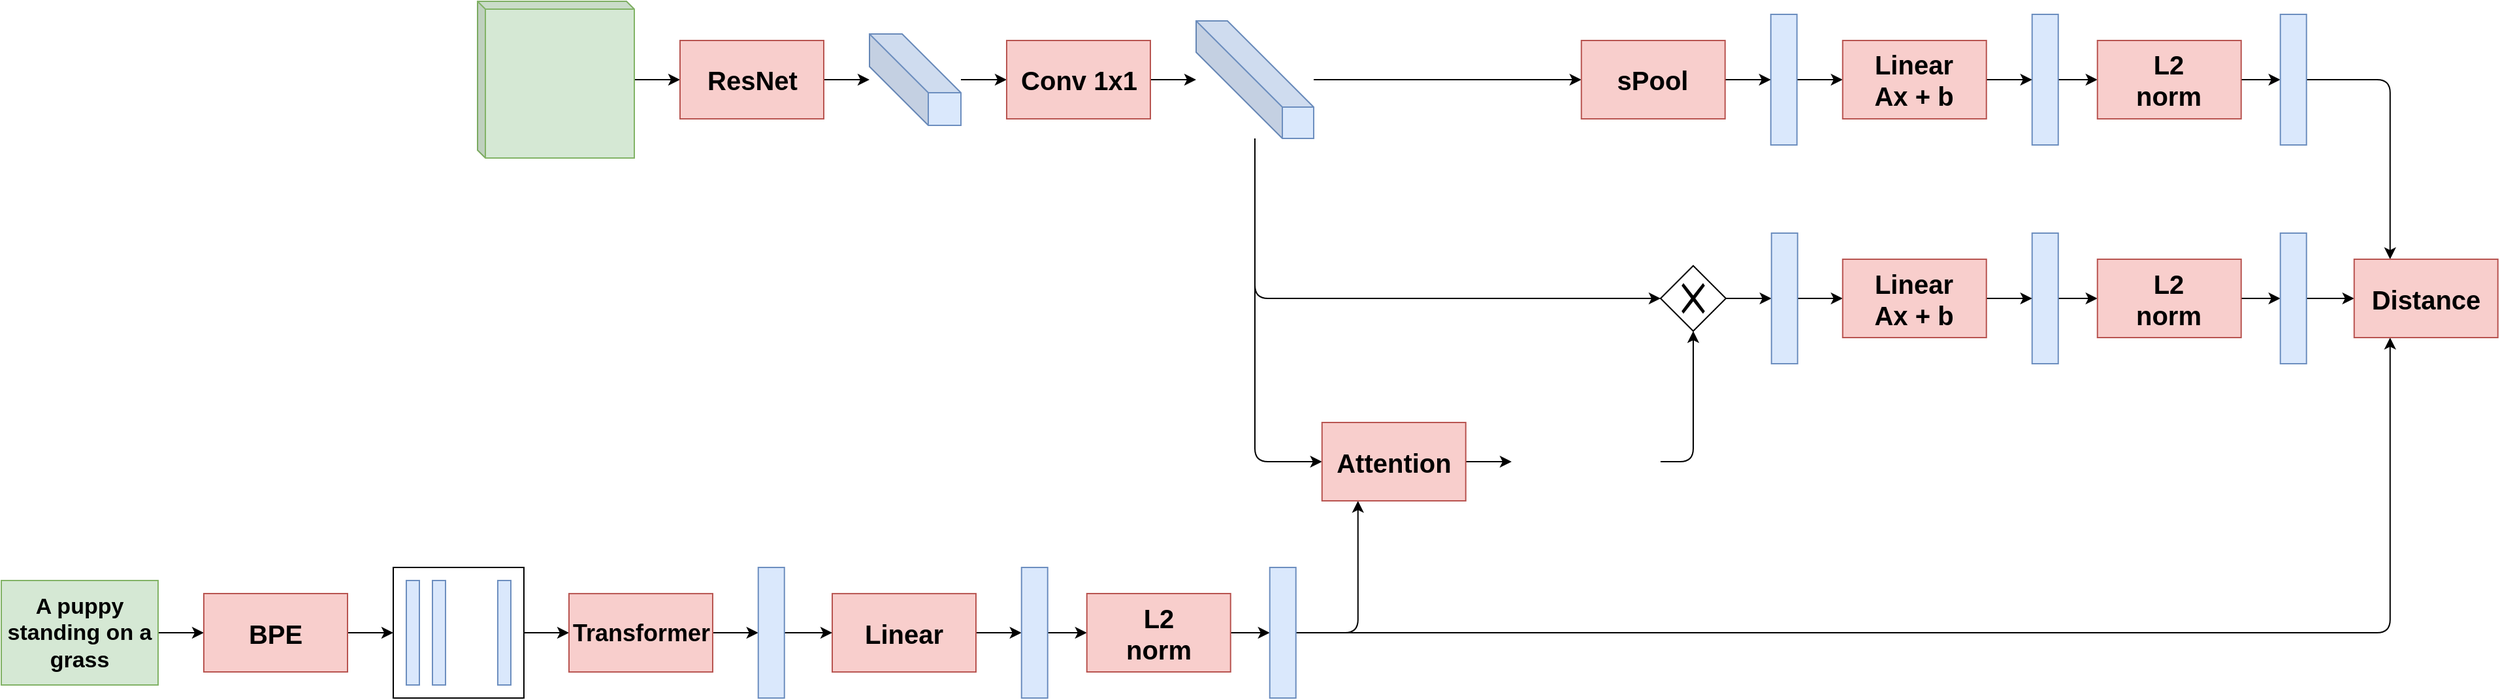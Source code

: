 <mxfile version="10.6.9" type="device"><diagram id="My0yS7nvg5RQ4vfI7Mg0" name="Page-1"><mxGraphModel dx="500" dy="727" grid="1" gridSize="10" guides="1" tooltips="1" connect="1" arrows="1" fold="1" page="1" pageScale="1" pageWidth="827" pageHeight="1169" math="0" shadow="0"><root><mxCell id="0"/><mxCell id="1" parent="0"/><mxCell id="Xkd2bTJ6Qc3yMtvvlikL-1" style="edgeStyle=orthogonalEdgeStyle;rounded=0;orthogonalLoop=1;jettySize=auto;html=1;exitX=1;exitY=0.5;exitDx=0;exitDy=0;entryX=0;entryY=0.5;entryDx=0;entryDy=0;" edge="1" parent="1" source="Xkd2bTJ6Qc3yMtvvlikL-2" target="Xkd2bTJ6Qc3yMtvvlikL-91"><mxGeometry relative="1" as="geometry"/></mxCell><mxCell id="Xkd2bTJ6Qc3yMtvvlikL-2" value="" style="rounded=0;whiteSpace=wrap;html=1;" vertex="1" parent="1"><mxGeometry x="1400" y="1227.5" width="100" height="100" as="geometry"/></mxCell><mxCell id="Xkd2bTJ6Qc3yMtvvlikL-3" style="edgeStyle=segmentEdgeStyle;html=1;exitX=1;exitY=0.5;exitDx=0;exitDy=0;entryX=0;entryY=0.5;entryDx=0;entryDy=0;" edge="1" parent="1" source="Xkd2bTJ6Qc3yMtvvlikL-4" target="Xkd2bTJ6Qc3yMtvvlikL-23"><mxGeometry relative="1" as="geometry"/></mxCell><mxCell id="Xkd2bTJ6Qc3yMtvvlikL-4" value="" style="rounded=0;whiteSpace=wrap;html=1;fillColor=#dae8fc;strokeColor=#6c8ebf;" vertex="1" parent="1"><mxGeometry x="2454.379" y="804" width="20" height="100" as="geometry"/></mxCell><mxCell id="Xkd2bTJ6Qc3yMtvvlikL-5" style="edgeStyle=segmentEdgeStyle;html=1;exitX=1;exitY=0.5;exitDx=0;exitDy=0;entryX=0;entryY=0.5;entryDx=0;entryDy=0;" edge="1" parent="1" source="Xkd2bTJ6Qc3yMtvvlikL-6" target="Xkd2bTJ6Qc3yMtvvlikL-38"><mxGeometry relative="1" as="geometry"/></mxCell><mxCell id="Xkd2bTJ6Qc3yMtvvlikL-6" value="&lt;span&gt;&lt;b&gt;&lt;font style=&quot;font-size: 17px&quot;&gt;A puppy standing on a grass&lt;/font&gt;&lt;/b&gt;&lt;/span&gt;&lt;br&gt;" style="rounded=0;whiteSpace=wrap;html=1;fillColor=#d5e8d4;strokeColor=#82b366;" vertex="1" parent="1"><mxGeometry x="1100" y="1237.5" width="120" height="80" as="geometry"/></mxCell><mxCell id="Xkd2bTJ6Qc3yMtvvlikL-7" style="edgeStyle=segmentEdgeStyle;html=1;exitX=1;exitY=0.5;exitDx=0;exitDy=0;" edge="1" parent="1" source="Xkd2bTJ6Qc3yMtvvlikL-9" target="Xkd2bTJ6Qc3yMtvvlikL-11"><mxGeometry relative="1" as="geometry"/></mxCell><mxCell id="Xkd2bTJ6Qc3yMtvvlikL-8" style="edgeStyle=segmentEdgeStyle;html=1;entryX=0;entryY=0.5;entryDx=0;entryDy=0;" edge="1" parent="1" source="Xkd2bTJ6Qc3yMtvvlikL-10" target="Xkd2bTJ6Qc3yMtvvlikL-9"><mxGeometry relative="1" as="geometry"/></mxCell><mxCell id="Xkd2bTJ6Qc3yMtvvlikL-9" value="&lt;b&gt;&lt;font style=&quot;font-size: 20px&quot;&gt;ResNet&lt;br&gt;&lt;/font&gt;&lt;/b&gt;" style="rounded=0;whiteSpace=wrap;html=1;fillColor=#f8cecc;strokeColor=#b85450;" vertex="1" parent="1"><mxGeometry x="1619.5" y="824" width="110" height="60" as="geometry"/></mxCell><mxCell id="Xkd2bTJ6Qc3yMtvvlikL-10" value="" style="shape=cube;whiteSpace=wrap;html=1;boundedLbl=1;backgroundOutline=1;darkOpacity=0.05;darkOpacity2=0.1;size=6;fillColor=#d5e8d4;strokeColor=#82b366;" vertex="1" parent="1"><mxGeometry x="1464.5" y="794" width="120" height="120" as="geometry"/></mxCell><mxCell id="Xkd2bTJ6Qc3yMtvvlikL-11" value="" style="shape=cube;whiteSpace=wrap;html=1;boundedLbl=1;backgroundOutline=1;darkOpacity=0.05;darkOpacity2=0.1;size=45;fillColor=#dae8fc;strokeColor=#6c8ebf;" vertex="1" parent="1"><mxGeometry x="1764.5" y="819" width="70" height="70" as="geometry"/></mxCell><mxCell id="Xkd2bTJ6Qc3yMtvvlikL-12" value="" style="shape=image;verticalLabelPosition=bottom;labelBackgroundColor=#ffffff;verticalAlign=top;aspect=fixed;imageAspect=0;image=https://encrypted-tbn0.gstatic.com/images?q=tbn:ANd9GcTP7Wd08iVYkOO-hhVZWVUm-8mzEVAFazYbdfaNAal0LT6DmfqvnQ;" vertex="1" parent="1"><mxGeometry x="1470.5" y="800" width="114" height="114" as="geometry"/></mxCell><mxCell id="Xkd2bTJ6Qc3yMtvvlikL-13" style="edgeStyle=segmentEdgeStyle;html=1;entryX=0;entryY=0.5;entryDx=0;entryDy=0;" edge="1" parent="1" source="Xkd2bTJ6Qc3yMtvvlikL-11" target="Xkd2bTJ6Qc3yMtvvlikL-15"><mxGeometry relative="1" as="geometry"/></mxCell><mxCell id="Xkd2bTJ6Qc3yMtvvlikL-14" style="edgeStyle=segmentEdgeStyle;html=1;exitX=1;exitY=0.5;exitDx=0;exitDy=0;" edge="1" parent="1" source="Xkd2bTJ6Qc3yMtvvlikL-15" target="Xkd2bTJ6Qc3yMtvvlikL-16"><mxGeometry relative="1" as="geometry"/></mxCell><mxCell id="Xkd2bTJ6Qc3yMtvvlikL-15" value="&lt;b&gt;&lt;font style=&quot;font-size: 20px&quot;&gt;Conv 1x1&lt;br&gt;&lt;/font&gt;&lt;/b&gt;" style="rounded=0;whiteSpace=wrap;html=1;fillColor=#f8cecc;strokeColor=#b85450;" vertex="1" parent="1"><mxGeometry x="1869.5" y="824" width="110" height="60" as="geometry"/></mxCell><mxCell id="Xkd2bTJ6Qc3yMtvvlikL-16" value="" style="shape=cube;whiteSpace=wrap;html=1;boundedLbl=1;backgroundOutline=1;darkOpacity=0.05;darkOpacity2=0.1;size=66;fillColor=#dae8fc;strokeColor=#6c8ebf;" vertex="1" parent="1"><mxGeometry x="2014.5" y="809" width="90" height="90" as="geometry"/></mxCell><mxCell id="Xkd2bTJ6Qc3yMtvvlikL-17" style="edgeStyle=segmentEdgeStyle;html=1;entryX=0;entryY=0.5;entryDx=0;entryDy=0;" edge="1" parent="1" source="Xkd2bTJ6Qc3yMtvvlikL-16" target="Xkd2bTJ6Qc3yMtvvlikL-19"><mxGeometry relative="1" as="geometry"/></mxCell><mxCell id="Xkd2bTJ6Qc3yMtvvlikL-18" style="edgeStyle=segmentEdgeStyle;html=1;exitX=1;exitY=0.5;exitDx=0;exitDy=0;entryX=0;entryY=0.5;entryDx=0;entryDy=0;" edge="1" parent="1" source="Xkd2bTJ6Qc3yMtvvlikL-19" target="Xkd2bTJ6Qc3yMtvvlikL-4"><mxGeometry relative="1" as="geometry"/></mxCell><mxCell id="Xkd2bTJ6Qc3yMtvvlikL-19" value="&lt;b&gt;&lt;font style=&quot;font-size: 20px&quot;&gt;sPool&lt;br&gt;&lt;/font&gt;&lt;/b&gt;" style="rounded=0;whiteSpace=wrap;html=1;fillColor=#f8cecc;strokeColor=#b85450;" vertex="1" parent="1"><mxGeometry x="2309.379" y="824" width="110" height="60" as="geometry"/></mxCell><mxCell id="Xkd2bTJ6Qc3yMtvvlikL-20" style="edgeStyle=segmentEdgeStyle;html=1;exitX=1;exitY=0.5;exitDx=0;exitDy=0;entryX=0;entryY=0.5;entryDx=0;entryDy=0;" edge="1" parent="1" source="Xkd2bTJ6Qc3yMtvvlikL-21" target="Xkd2bTJ6Qc3yMtvvlikL-50"><mxGeometry relative="1" as="geometry"/></mxCell><mxCell id="Xkd2bTJ6Qc3yMtvvlikL-21" value="" style="rounded=0;whiteSpace=wrap;html=1;fillColor=#dae8fc;strokeColor=#6c8ebf;" vertex="1" parent="1"><mxGeometry x="2654.379" y="804" width="20" height="100" as="geometry"/></mxCell><mxCell id="Xkd2bTJ6Qc3yMtvvlikL-22" style="edgeStyle=segmentEdgeStyle;html=1;exitX=1;exitY=0.5;exitDx=0;exitDy=0;entryX=0;entryY=0.5;entryDx=0;entryDy=0;" edge="1" parent="1" source="Xkd2bTJ6Qc3yMtvvlikL-23" target="Xkd2bTJ6Qc3yMtvvlikL-21"><mxGeometry relative="1" as="geometry"/></mxCell><mxCell id="Xkd2bTJ6Qc3yMtvvlikL-23" value="&lt;b style=&quot;font-size: 20px&quot;&gt;&lt;font style=&quot;font-size: 20px&quot;&gt;Linear&lt;br&gt;Ax + b&lt;/font&gt;&lt;/b&gt;&lt;b&gt;&lt;font&gt;&lt;br&gt;&lt;/font&gt;&lt;/b&gt;" style="rounded=0;whiteSpace=wrap;html=1;fillColor=#f8cecc;strokeColor=#b85450;" vertex="1" parent="1"><mxGeometry x="2509.379" y="824" width="110" height="60" as="geometry"/></mxCell><mxCell id="Xkd2bTJ6Qc3yMtvvlikL-37" style="edgeStyle=segmentEdgeStyle;html=1;exitX=1;exitY=0.5;exitDx=0;exitDy=0;entryX=0;entryY=0.5;entryDx=0;entryDy=0;" edge="1" parent="1" source="Xkd2bTJ6Qc3yMtvvlikL-38" target="Xkd2bTJ6Qc3yMtvvlikL-2"><mxGeometry relative="1" as="geometry"/></mxCell><mxCell id="Xkd2bTJ6Qc3yMtvvlikL-38" value="&lt;b&gt;&lt;font style=&quot;font-size: 20px&quot;&gt;BPE&lt;br&gt;&lt;/font&gt;&lt;/b&gt;" style="rounded=0;whiteSpace=wrap;html=1;fillColor=#f8cecc;strokeColor=#b85450;" vertex="1" parent="1"><mxGeometry x="1255" y="1247.5" width="110" height="60" as="geometry"/></mxCell><mxCell id="Xkd2bTJ6Qc3yMtvvlikL-39" value="" style="rounded=0;whiteSpace=wrap;html=1;fillColor=#dae8fc;strokeColor=#6c8ebf;" vertex="1" parent="1"><mxGeometry x="1410" y="1237.5" width="10" height="80" as="geometry"/></mxCell><mxCell id="Xkd2bTJ6Qc3yMtvvlikL-40" style="edgeStyle=orthogonalEdgeStyle;rounded=0;orthogonalLoop=1;jettySize=auto;html=1;exitX=1;exitY=0.5;exitDx=0;exitDy=0;entryX=0;entryY=0.5;entryDx=0;entryDy=0;" edge="1" parent="1" source="Xkd2bTJ6Qc3yMtvvlikL-41" target="Xkd2bTJ6Qc3yMtvvlikL-46"><mxGeometry relative="1" as="geometry"/></mxCell><mxCell id="Xkd2bTJ6Qc3yMtvvlikL-41" value="&lt;b&gt;&lt;font style=&quot;font-size: 20px&quot;&gt;Linear&lt;br&gt;&lt;/font&gt;&lt;/b&gt;" style="rounded=0;whiteSpace=wrap;html=1;fillColor=#f8cecc;strokeColor=#b85450;" vertex="1" parent="1"><mxGeometry x="1736" y="1247.549" width="110" height="60" as="geometry"/></mxCell><mxCell id="Xkd2bTJ6Qc3yMtvvlikL-42" value="" style="rounded=0;whiteSpace=wrap;html=1;fillColor=#dae8fc;strokeColor=#6c8ebf;" vertex="1" parent="1"><mxGeometry x="1430" y="1237.5" width="10" height="80" as="geometry"/></mxCell><mxCell id="Xkd2bTJ6Qc3yMtvvlikL-43" value="" style="rounded=0;whiteSpace=wrap;html=1;fillColor=#dae8fc;strokeColor=#6c8ebf;" vertex="1" parent="1"><mxGeometry x="1480" y="1237.5" width="10" height="80" as="geometry"/></mxCell><mxCell id="Xkd2bTJ6Qc3yMtvvlikL-45" style="edgeStyle=segmentEdgeStyle;html=1;exitX=1;exitY=0.5;exitDx=0;exitDy=0;entryX=0;entryY=0.5;entryDx=0;entryDy=0;" edge="1" parent="1" source="Xkd2bTJ6Qc3yMtvvlikL-46" target="Xkd2bTJ6Qc3yMtvvlikL-52"><mxGeometry relative="1" as="geometry"/></mxCell><mxCell id="Xkd2bTJ6Qc3yMtvvlikL-46" value="" style="rounded=0;whiteSpace=wrap;html=1;fillColor=#dae8fc;strokeColor=#6c8ebf;" vertex="1" parent="1"><mxGeometry x="1880.879" y="1227.5" width="20" height="100" as="geometry"/></mxCell><mxCell id="Xkd2bTJ6Qc3yMtvvlikL-49" style="edgeStyle=segmentEdgeStyle;html=1;exitX=1;exitY=0.5;exitDx=0;exitDy=0;entryX=0;entryY=0.5;entryDx=0;entryDy=0;" edge="1" parent="1" source="Xkd2bTJ6Qc3yMtvvlikL-50" target="Xkd2bTJ6Qc3yMtvvlikL-54"><mxGeometry relative="1" as="geometry"/></mxCell><mxCell id="Xkd2bTJ6Qc3yMtvvlikL-50" value="&lt;b&gt;&lt;font style=&quot;font-size: 20px&quot;&gt;L2&lt;br&gt;norm&lt;br&gt;&lt;/font&gt;&lt;/b&gt;" style="rounded=0;whiteSpace=wrap;html=1;fillColor=#f8cecc;strokeColor=#b85450;" vertex="1" parent="1"><mxGeometry x="2704.379" y="824" width="110" height="60" as="geometry"/></mxCell><mxCell id="Xkd2bTJ6Qc3yMtvvlikL-51" style="edgeStyle=segmentEdgeStyle;html=1;exitX=1;exitY=0.5;exitDx=0;exitDy=0;entryX=0;entryY=0.5;entryDx=0;entryDy=0;" edge="1" parent="1" source="Xkd2bTJ6Qc3yMtvvlikL-52" target="Xkd2bTJ6Qc3yMtvvlikL-57"><mxGeometry relative="1" as="geometry"/></mxCell><mxCell id="Xkd2bTJ6Qc3yMtvvlikL-52" value="&lt;b&gt;&lt;font style=&quot;font-size: 20px&quot;&gt;L2&lt;br&gt;norm&lt;br&gt;&lt;/font&gt;&lt;/b&gt;" style="rounded=0;whiteSpace=wrap;html=1;fillColor=#f8cecc;strokeColor=#b85450;" vertex="1" parent="1"><mxGeometry x="1930.879" y="1247.5" width="110" height="60" as="geometry"/></mxCell><mxCell id="Xkd2bTJ6Qc3yMtvvlikL-53" style="edgeStyle=segmentEdgeStyle;html=1;exitX=1;exitY=0.5;exitDx=0;exitDy=0;entryX=0.25;entryY=0;entryDx=0;entryDy=0;" edge="1" parent="1" source="Xkd2bTJ6Qc3yMtvvlikL-54" target="Xkd2bTJ6Qc3yMtvvlikL-88"><mxGeometry relative="1" as="geometry"/></mxCell><mxCell id="Xkd2bTJ6Qc3yMtvvlikL-54" value="" style="rounded=0;whiteSpace=wrap;html=1;fillColor=#dae8fc;strokeColor=#6c8ebf;" vertex="1" parent="1"><mxGeometry x="2844.379" y="804" width="20" height="100" as="geometry"/></mxCell><mxCell id="Xkd2bTJ6Qc3yMtvvlikL-55" style="edgeStyle=segmentEdgeStyle;html=1;exitX=1;exitY=0.5;exitDx=0;exitDy=0;entryX=0.25;entryY=1;entryDx=0;entryDy=0;" edge="1" parent="1" source="Xkd2bTJ6Qc3yMtvvlikL-57" target="Xkd2bTJ6Qc3yMtvvlikL-64"><mxGeometry relative="1" as="geometry"/></mxCell><mxCell id="Xkd2bTJ6Qc3yMtvvlikL-56" style="edgeStyle=segmentEdgeStyle;html=1;exitX=1;exitY=0.5;exitDx=0;exitDy=0;entryX=0.25;entryY=1;entryDx=0;entryDy=0;" edge="1" parent="1" source="Xkd2bTJ6Qc3yMtvvlikL-57" target="Xkd2bTJ6Qc3yMtvvlikL-88"><mxGeometry relative="1" as="geometry"/></mxCell><mxCell id="Xkd2bTJ6Qc3yMtvvlikL-57" value="" style="rounded=0;whiteSpace=wrap;html=1;fillColor=#dae8fc;strokeColor=#6c8ebf;" vertex="1" parent="1"><mxGeometry x="2070.879" y="1227.5" width="20" height="100" as="geometry"/></mxCell><mxCell id="Xkd2bTJ6Qc3yMtvvlikL-62" style="edgeStyle=segmentEdgeStyle;html=1;exitX=1;exitY=0.5;exitDx=0;exitDy=0;entryX=0;entryY=0.5;entryDx=0;entryDy=0;" edge="1" parent="1" source="Xkd2bTJ6Qc3yMtvvlikL-64" target="Xkd2bTJ6Qc3yMtvvlikL-69"><mxGeometry relative="1" as="geometry"/></mxCell><mxCell id="Xkd2bTJ6Qc3yMtvvlikL-63" style="edgeStyle=segmentEdgeStyle;html=1;entryX=0;entryY=0.5;entryDx=0;entryDy=0;" edge="1" parent="1" source="Xkd2bTJ6Qc3yMtvvlikL-16" target="Xkd2bTJ6Qc3yMtvvlikL-64"><mxGeometry relative="1" as="geometry"><Array as="points"><mxPoint x="2060" y="1147"/></Array></mxGeometry></mxCell><mxCell id="Xkd2bTJ6Qc3yMtvvlikL-64" value="&lt;b&gt;&lt;font style=&quot;font-size: 20px&quot;&gt;Attention&lt;br&gt;&lt;/font&gt;&lt;/b&gt;" style="rounded=0;whiteSpace=wrap;html=1;fillColor=#f8cecc;strokeColor=#b85450;" vertex="1" parent="1"><mxGeometry x="2110.879" y="1116.5" width="110" height="60" as="geometry"/></mxCell><mxCell id="Xkd2bTJ6Qc3yMtvvlikL-65" style="edgeStyle=segmentEdgeStyle;html=1;exitX=1;exitY=0.5;exitDx=0;exitDy=0;entryX=0;entryY=0.5;entryDx=0;entryDy=0;" edge="1" parent="1" source="Xkd2bTJ6Qc3yMtvvlikL-67" target="Xkd2bTJ6Qc3yMtvvlikL-71"><mxGeometry relative="1" as="geometry"/></mxCell><mxCell id="Xkd2bTJ6Qc3yMtvvlikL-66" style="edgeStyle=segmentEdgeStyle;html=1;entryX=0;entryY=0.5;entryDx=0;entryDy=0;" edge="1" parent="1" source="Xkd2bTJ6Qc3yMtvvlikL-16" target="Xkd2bTJ6Qc3yMtvvlikL-67"><mxGeometry relative="1" as="geometry"><Array as="points"><mxPoint x="2060" y="1021"/></Array></mxGeometry></mxCell><mxCell id="Xkd2bTJ6Qc3yMtvvlikL-67" value="" style="shape=mxgraph.bpmn.shape;html=1;verticalLabelPosition=bottom;labelBackgroundColor=#ffffff;verticalAlign=top;align=center;perimeter=rhombusPerimeter;background=gateway;outlineConnect=0;outline=none;symbol=exclusiveGw;" vertex="1" parent="1"><mxGeometry x="2370" y="996.5" width="50" height="50" as="geometry"/></mxCell><mxCell id="Xkd2bTJ6Qc3yMtvvlikL-68" style="edgeStyle=segmentEdgeStyle;html=1;exitX=1;exitY=0.5;exitDx=0;exitDy=0;entryX=0.5;entryY=1;entryDx=0;entryDy=0;" edge="1" parent="1" source="Xkd2bTJ6Qc3yMtvvlikL-69" target="Xkd2bTJ6Qc3yMtvvlikL-67"><mxGeometry relative="1" as="geometry"/></mxCell><mxCell id="Xkd2bTJ6Qc3yMtvvlikL-69" value="" style="shape=image;verticalLabelPosition=bottom;labelBackgroundColor=#ffffff;verticalAlign=top;aspect=fixed;imageAspect=0;image=https://encrypted-tbn0.gstatic.com/images?q=tbn:ANd9GcRCJSEvrXqkKWaj-TJZCh_vaEu0Sbj-229TcS5evpMybS3bIus7yA;" vertex="1" parent="1"><mxGeometry x="2256" y="1089.5" width="114" height="114" as="geometry"/></mxCell><mxCell id="Xkd2bTJ6Qc3yMtvvlikL-70" style="edgeStyle=segmentEdgeStyle;html=1;exitX=1;exitY=0.5;exitDx=0;exitDy=0;entryX=0;entryY=0.5;entryDx=0;entryDy=0;" edge="1" parent="1" source="Xkd2bTJ6Qc3yMtvvlikL-71" target="Xkd2bTJ6Qc3yMtvvlikL-75"><mxGeometry relative="1" as="geometry"/></mxCell><mxCell id="Xkd2bTJ6Qc3yMtvvlikL-71" value="" style="rounded=0;whiteSpace=wrap;html=1;fillColor=#dae8fc;strokeColor=#6c8ebf;" vertex="1" parent="1"><mxGeometry x="2454.879" y="971.5" width="20" height="100" as="geometry"/></mxCell><mxCell id="Xkd2bTJ6Qc3yMtvvlikL-72" style="edgeStyle=segmentEdgeStyle;html=1;exitX=1;exitY=0.5;exitDx=0;exitDy=0;entryX=0;entryY=0.5;entryDx=0;entryDy=0;" edge="1" parent="1" source="Xkd2bTJ6Qc3yMtvvlikL-73" target="Xkd2bTJ6Qc3yMtvvlikL-79"><mxGeometry relative="1" as="geometry"/></mxCell><mxCell id="Xkd2bTJ6Qc3yMtvvlikL-73" value="" style="rounded=0;whiteSpace=wrap;html=1;fillColor=#dae8fc;strokeColor=#6c8ebf;" vertex="1" parent="1"><mxGeometry x="2654.379" y="971.5" width="20" height="100" as="geometry"/></mxCell><mxCell id="Xkd2bTJ6Qc3yMtvvlikL-74" style="edgeStyle=segmentEdgeStyle;html=1;exitX=1;exitY=0.5;exitDx=0;exitDy=0;entryX=0;entryY=0.5;entryDx=0;entryDy=0;" edge="1" parent="1" source="Xkd2bTJ6Qc3yMtvvlikL-75" target="Xkd2bTJ6Qc3yMtvvlikL-73"><mxGeometry relative="1" as="geometry"/></mxCell><mxCell id="Xkd2bTJ6Qc3yMtvvlikL-75" value="&lt;b style=&quot;font-size: 20px&quot;&gt;&lt;font style=&quot;font-size: 20px&quot;&gt;Linear&lt;br&gt;Ax + b&lt;/font&gt;&lt;/b&gt;&lt;b&gt;&lt;font&gt;&lt;br&gt;&lt;/font&gt;&lt;/b&gt;" style="rounded=0;whiteSpace=wrap;html=1;fillColor=#f8cecc;strokeColor=#b85450;" vertex="1" parent="1"><mxGeometry x="2509.379" y="991.5" width="110" height="60" as="geometry"/></mxCell><mxCell id="Xkd2bTJ6Qc3yMtvvlikL-78" style="edgeStyle=segmentEdgeStyle;html=1;exitX=1;exitY=0.5;exitDx=0;exitDy=0;entryX=0;entryY=0.5;entryDx=0;entryDy=0;" edge="1" parent="1" source="Xkd2bTJ6Qc3yMtvvlikL-79" target="Xkd2bTJ6Qc3yMtvvlikL-81"><mxGeometry relative="1" as="geometry"/></mxCell><mxCell id="Xkd2bTJ6Qc3yMtvvlikL-79" value="&lt;b&gt;&lt;font style=&quot;font-size: 20px&quot;&gt;L2&lt;br&gt;norm&lt;br&gt;&lt;/font&gt;&lt;/b&gt;" style="rounded=0;whiteSpace=wrap;html=1;fillColor=#f8cecc;strokeColor=#b85450;" vertex="1" parent="1"><mxGeometry x="2704.379" y="991.5" width="110" height="60" as="geometry"/></mxCell><mxCell id="Xkd2bTJ6Qc3yMtvvlikL-80" style="edgeStyle=segmentEdgeStyle;html=1;exitX=1;exitY=0.5;exitDx=0;exitDy=0;entryX=0;entryY=0.5;entryDx=0;entryDy=0;" edge="1" parent="1" source="Xkd2bTJ6Qc3yMtvvlikL-81" target="Xkd2bTJ6Qc3yMtvvlikL-88"><mxGeometry relative="1" as="geometry"/></mxCell><mxCell id="Xkd2bTJ6Qc3yMtvvlikL-81" value="" style="rounded=0;whiteSpace=wrap;html=1;fillColor=#dae8fc;strokeColor=#6c8ebf;" vertex="1" parent="1"><mxGeometry x="2844.379" y="971.5" width="20" height="100" as="geometry"/></mxCell><mxCell id="Xkd2bTJ6Qc3yMtvvlikL-88" value="&lt;b&gt;&lt;font style=&quot;font-size: 20px&quot;&gt;Distance&lt;br&gt;&lt;/font&gt;&lt;/b&gt;" style="rounded=0;whiteSpace=wrap;html=1;fillColor=#f8cecc;strokeColor=#b85450;" vertex="1" parent="1"><mxGeometry x="2900.879" y="991.5" width="110" height="60" as="geometry"/></mxCell><mxCell id="Xkd2bTJ6Qc3yMtvvlikL-90" style="edgeStyle=orthogonalEdgeStyle;rounded=0;orthogonalLoop=1;jettySize=auto;html=1;exitX=1;exitY=0.5;exitDx=0;exitDy=0;entryX=0;entryY=0.5;entryDx=0;entryDy=0;" edge="1" parent="1" source="Xkd2bTJ6Qc3yMtvvlikL-91" target="Xkd2bTJ6Qc3yMtvvlikL-93"><mxGeometry relative="1" as="geometry"/></mxCell><mxCell id="Xkd2bTJ6Qc3yMtvvlikL-91" value="&lt;b&gt;&lt;font&gt;&lt;font style=&quot;font-size: 18px&quot;&gt;Transformer&lt;/font&gt;&lt;br&gt;&lt;/font&gt;&lt;/b&gt;" style="rounded=0;whiteSpace=wrap;html=1;fillColor=#f8cecc;strokeColor=#b85450;" vertex="1" parent="1"><mxGeometry x="1534.5" y="1247.549" width="110" height="60" as="geometry"/></mxCell><mxCell id="Xkd2bTJ6Qc3yMtvvlikL-92" style="edgeStyle=orthogonalEdgeStyle;rounded=0;orthogonalLoop=1;jettySize=auto;html=1;exitX=1;exitY=0.5;exitDx=0;exitDy=0;entryX=0;entryY=0.5;entryDx=0;entryDy=0;" edge="1" parent="1" source="Xkd2bTJ6Qc3yMtvvlikL-93" target="Xkd2bTJ6Qc3yMtvvlikL-41"><mxGeometry relative="1" as="geometry"/></mxCell><mxCell id="Xkd2bTJ6Qc3yMtvvlikL-93" value="" style="rounded=0;whiteSpace=wrap;html=1;fillColor=#dae8fc;strokeColor=#6c8ebf;" vertex="1" parent="1"><mxGeometry x="1679.379" y="1227.5" width="20" height="100" as="geometry"/></mxCell></root></mxGraphModel></diagram></mxfile>